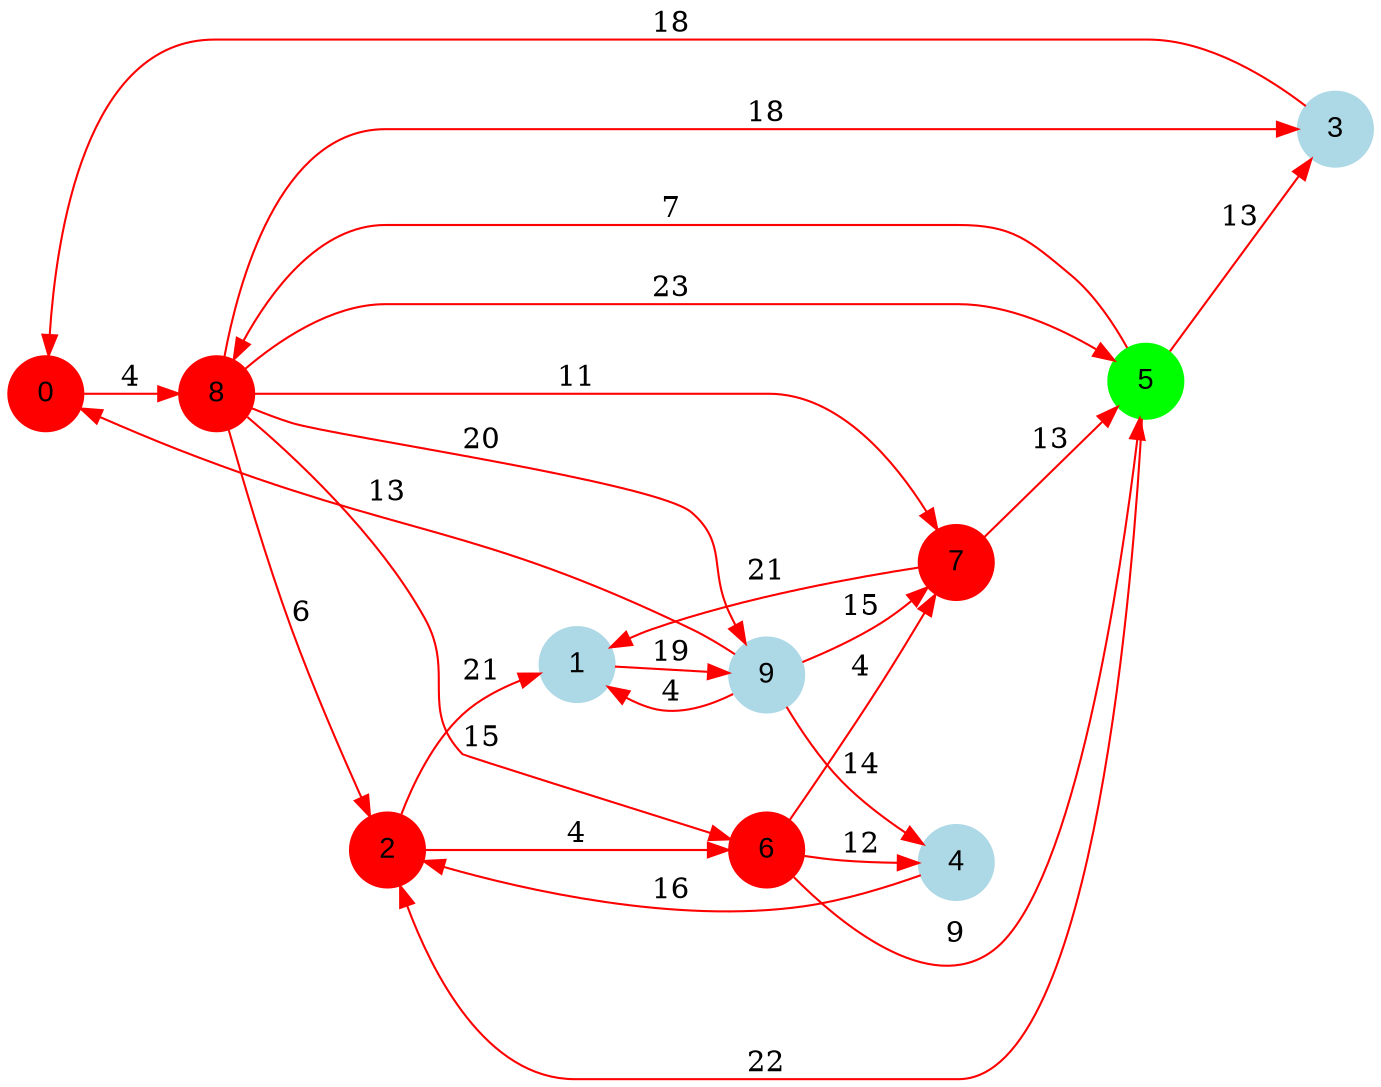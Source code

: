 digraph graphe {
rankdir = LR;
edge [color=red];
0 [fontname="Arial", shape = circle, color=red, style=filled];
1 [fontname="Arial", shape = circle, color=lightblue, style=filled];
2 [fontname="Arial", shape = circle, color=red, style=filled];
3 [fontname="Arial", shape = circle, color=lightblue, style=filled];
4 [fontname="Arial", shape = circle, color=lightblue, style=filled];
5 [fontname="Arial", shape = circle, color=green, style=filled];
6 [fontname="Arial", shape = circle, color=red, style=filled];
7 [fontname="Arial", shape = circle, color=red, style=filled];
8 [fontname="Arial", shape = circle, color=red, style=filled];
9 [fontname="Arial", shape = circle, color=lightblue, style=filled];
	0 -> 8 [label = "4"];
	1 -> 9 [label = "19"];
	2 -> 1 [label = "21"];
	2 -> 6 [label = "4"];
	3 -> 0 [label = "18"];
	4 -> 2 [label = "16"];
	5 -> 2 [label = "22"];
	5 -> 3 [label = "13"];
	5 -> 8 [label = "7"];
	6 -> 4 [label = "12"];
	6 -> 5 [label = "9"];
	6 -> 7 [label = "4"];
	7 -> 1 [label = "21"];
	7 -> 5 [label = "13"];
	8 -> 2 [label = "6"];
	8 -> 3 [label = "18"];
	8 -> 5 [label = "23"];
	8 -> 6 [label = "15"];
	8 -> 7 [label = "11"];
	8 -> 9 [label = "20"];
	9 -> 0 [label = "13"];
	9 -> 1 [label = "4"];
	9 -> 4 [label = "14"];
	9 -> 7 [label = "15"];
}